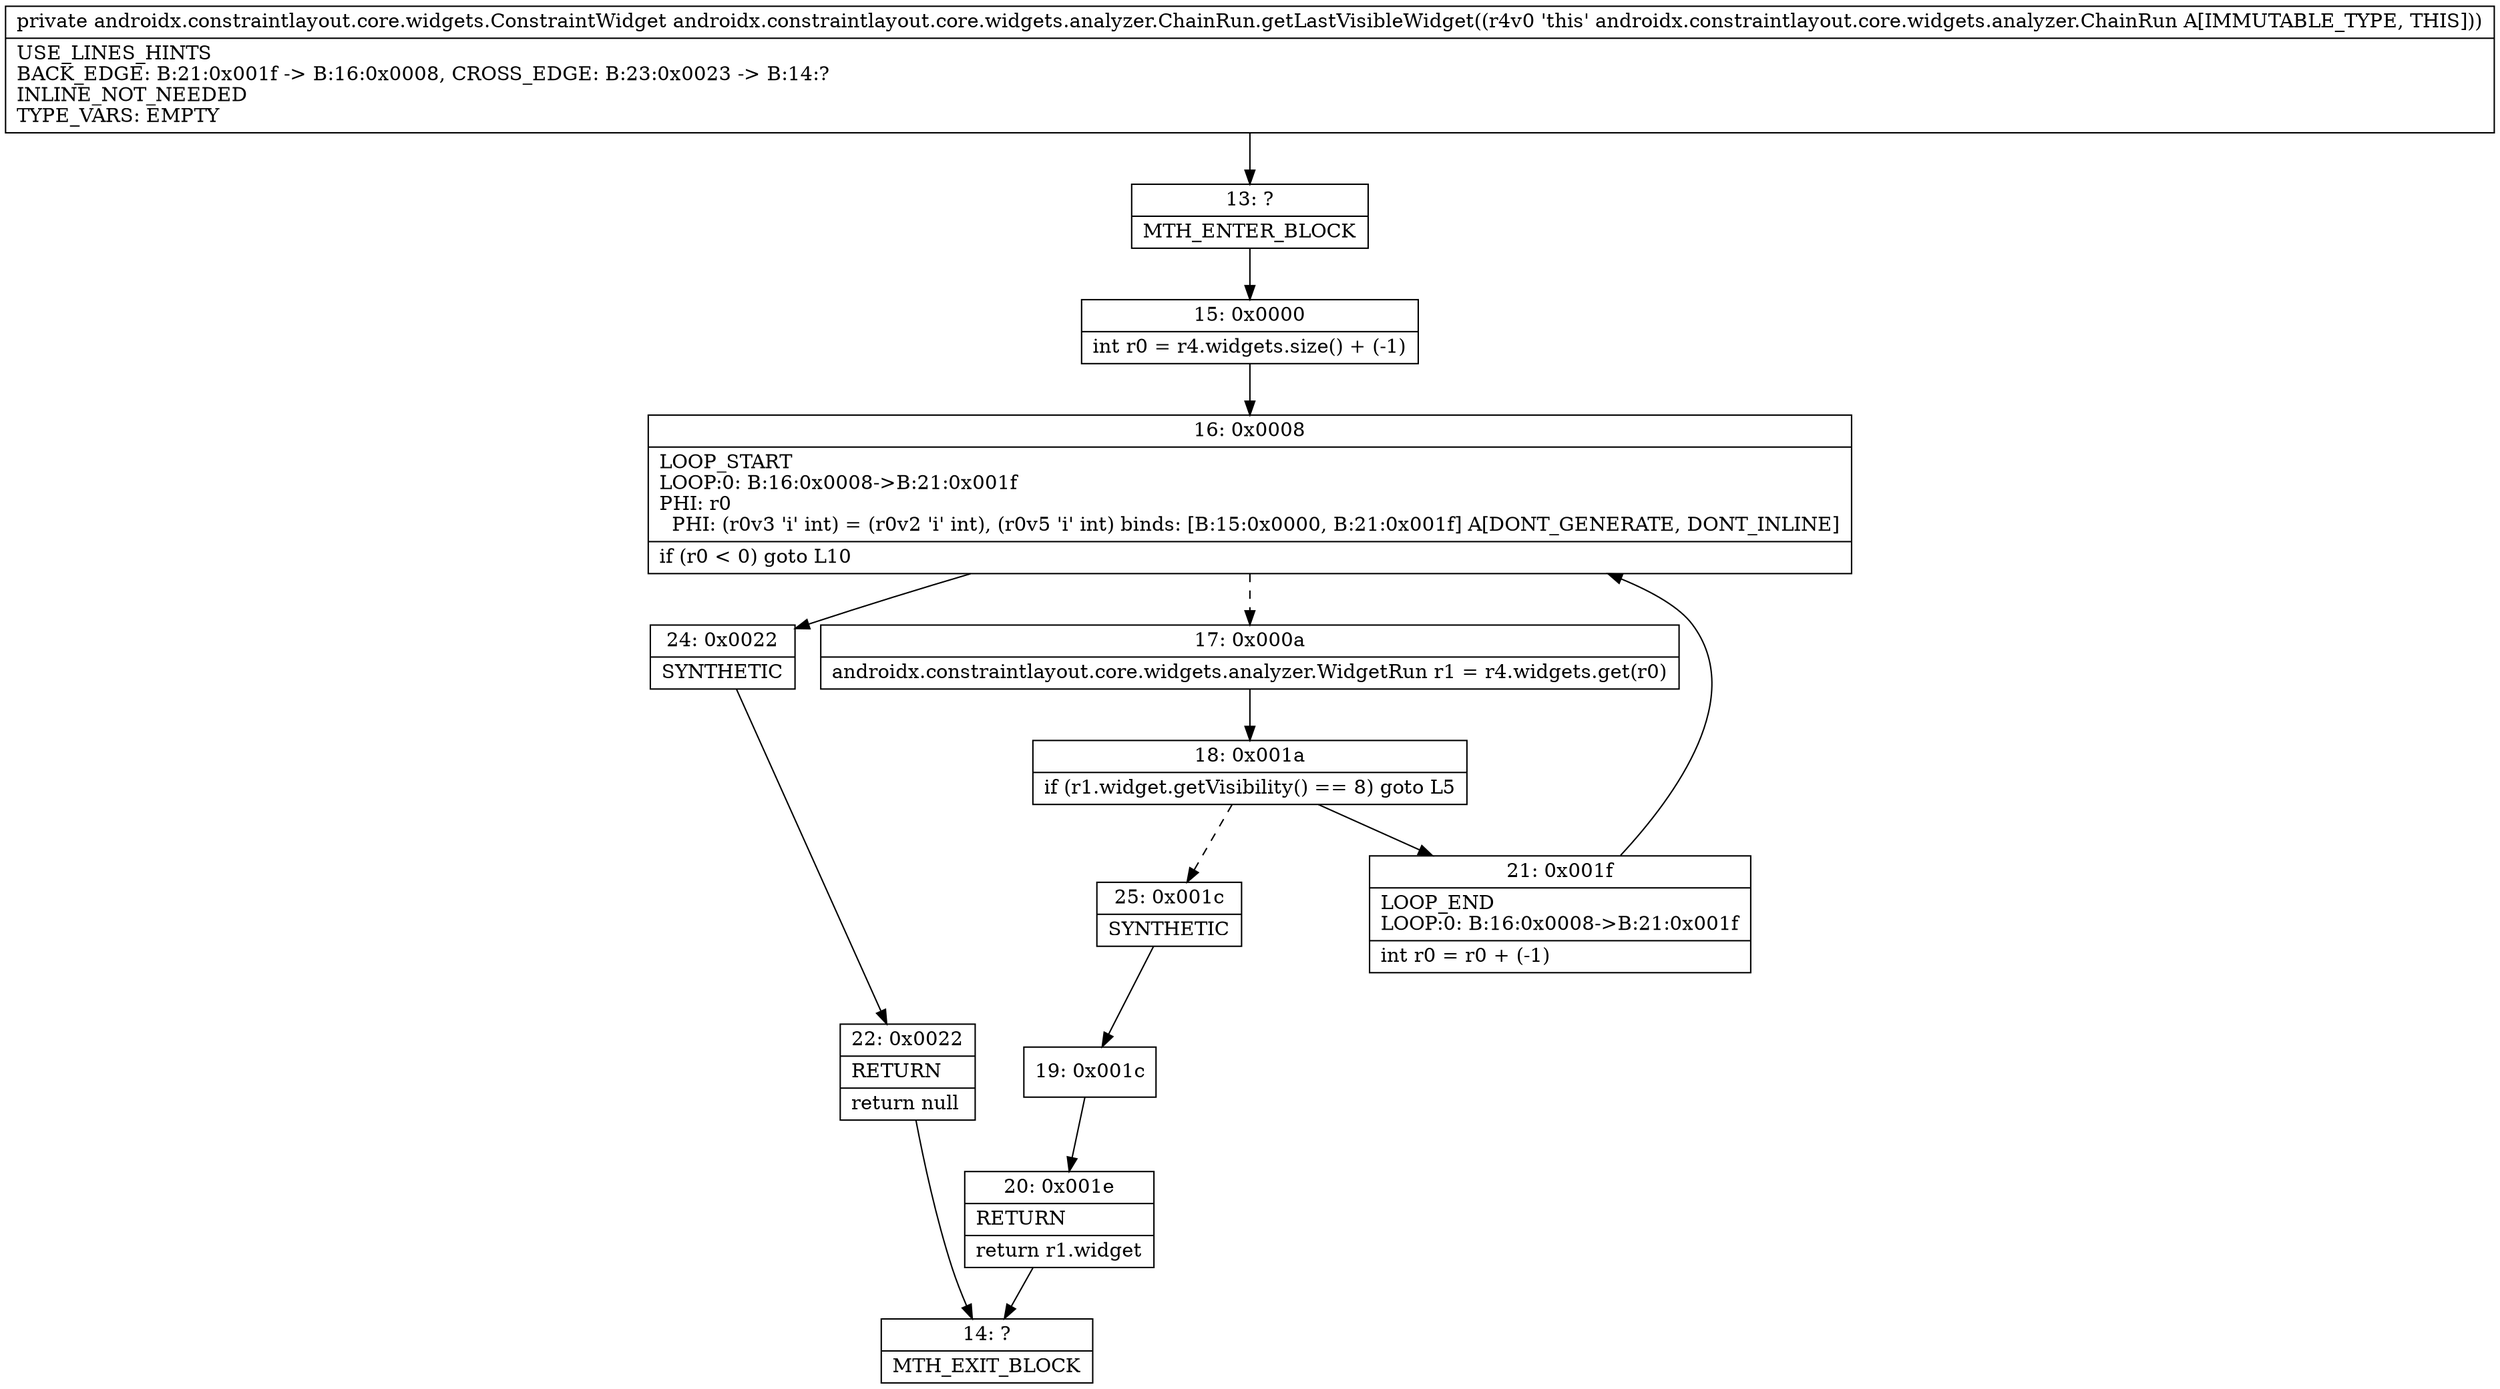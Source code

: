 digraph "CFG forandroidx.constraintlayout.core.widgets.analyzer.ChainRun.getLastVisibleWidget()Landroidx\/constraintlayout\/core\/widgets\/ConstraintWidget;" {
Node_13 [shape=record,label="{13\:\ ?|MTH_ENTER_BLOCK\l}"];
Node_15 [shape=record,label="{15\:\ 0x0000|int r0 = r4.widgets.size() + (\-1)\l}"];
Node_16 [shape=record,label="{16\:\ 0x0008|LOOP_START\lLOOP:0: B:16:0x0008\-\>B:21:0x001f\lPHI: r0 \l  PHI: (r0v3 'i' int) = (r0v2 'i' int), (r0v5 'i' int) binds: [B:15:0x0000, B:21:0x001f] A[DONT_GENERATE, DONT_INLINE]\l|if (r0 \< 0) goto L10\l}"];
Node_17 [shape=record,label="{17\:\ 0x000a|androidx.constraintlayout.core.widgets.analyzer.WidgetRun r1 = r4.widgets.get(r0)\l}"];
Node_18 [shape=record,label="{18\:\ 0x001a|if (r1.widget.getVisibility() == 8) goto L5\l}"];
Node_21 [shape=record,label="{21\:\ 0x001f|LOOP_END\lLOOP:0: B:16:0x0008\-\>B:21:0x001f\l|int r0 = r0 + (\-1)\l}"];
Node_25 [shape=record,label="{25\:\ 0x001c|SYNTHETIC\l}"];
Node_19 [shape=record,label="{19\:\ 0x001c}"];
Node_20 [shape=record,label="{20\:\ 0x001e|RETURN\l|return r1.widget\l}"];
Node_14 [shape=record,label="{14\:\ ?|MTH_EXIT_BLOCK\l}"];
Node_24 [shape=record,label="{24\:\ 0x0022|SYNTHETIC\l}"];
Node_22 [shape=record,label="{22\:\ 0x0022|RETURN\l|return null\l}"];
MethodNode[shape=record,label="{private androidx.constraintlayout.core.widgets.ConstraintWidget androidx.constraintlayout.core.widgets.analyzer.ChainRun.getLastVisibleWidget((r4v0 'this' androidx.constraintlayout.core.widgets.analyzer.ChainRun A[IMMUTABLE_TYPE, THIS]))  | USE_LINES_HINTS\lBACK_EDGE: B:21:0x001f \-\> B:16:0x0008, CROSS_EDGE: B:23:0x0023 \-\> B:14:?\lINLINE_NOT_NEEDED\lTYPE_VARS: EMPTY\l}"];
MethodNode -> Node_13;Node_13 -> Node_15;
Node_15 -> Node_16;
Node_16 -> Node_17[style=dashed];
Node_16 -> Node_24;
Node_17 -> Node_18;
Node_18 -> Node_21;
Node_18 -> Node_25[style=dashed];
Node_21 -> Node_16;
Node_25 -> Node_19;
Node_19 -> Node_20;
Node_20 -> Node_14;
Node_24 -> Node_22;
Node_22 -> Node_14;
}

